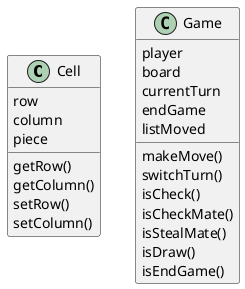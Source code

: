 @startuml classDiagram
class Cell {
    row
    column
    piece
    getRow()
    getColumn()
    setRow()
    setColumn()
}
class Game {
    player
    board
    currentTurn
    endGame
    listMoved
    makeMove()
    switchTurn()
    isCheck()
    isCheckMate()
    isStealMate()
    isDraw()
    isEndGame()
}
@enduml